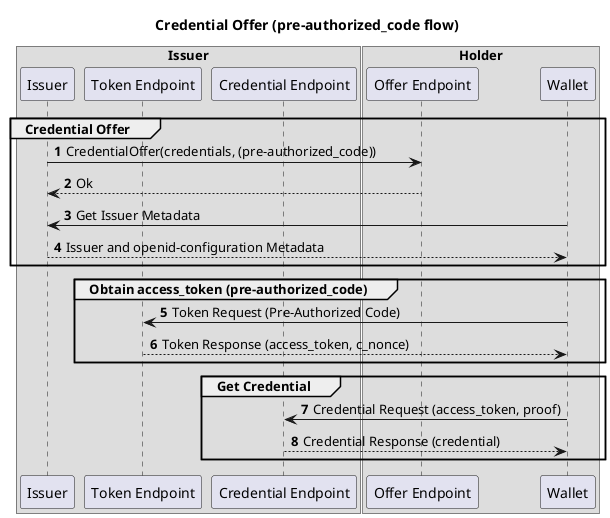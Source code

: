 @startuml
'https://plantuml.com/sequence-diagram

title Credential Offer (pre-authorized_code flow)

autonumber

box Issuer
    participant Issuer
    participant "Token Endpoint" as TokenEP
    participant "Credential Endpoint" as CredentialEP
end box

box Holder
    participant "Offer Endpoint" as OfferEP
    participant Wallet
end box

group Credential Offer
    Issuer -> OfferEP: CredentialOffer(credentials, (pre-authorized_code))
    OfferEP --> Issuer: Ok
    Wallet -> Issuer: Get Issuer Metadata
    Issuer --> Wallet: Issuer and openid-configuration Metadata
end

group  Obtain access_token (pre-authorized_code)
    Wallet -> TokenEP: Token Request (Pre-Authorized Code)
    TokenEP --> Wallet: Token Response (access_token, c_nonce)
end

group Get Credential
    Wallet -> CredentialEP: Credential Request (access_token, proof)
    CredentialEP --> Wallet: Credential Response (credential)
end



@enduml
